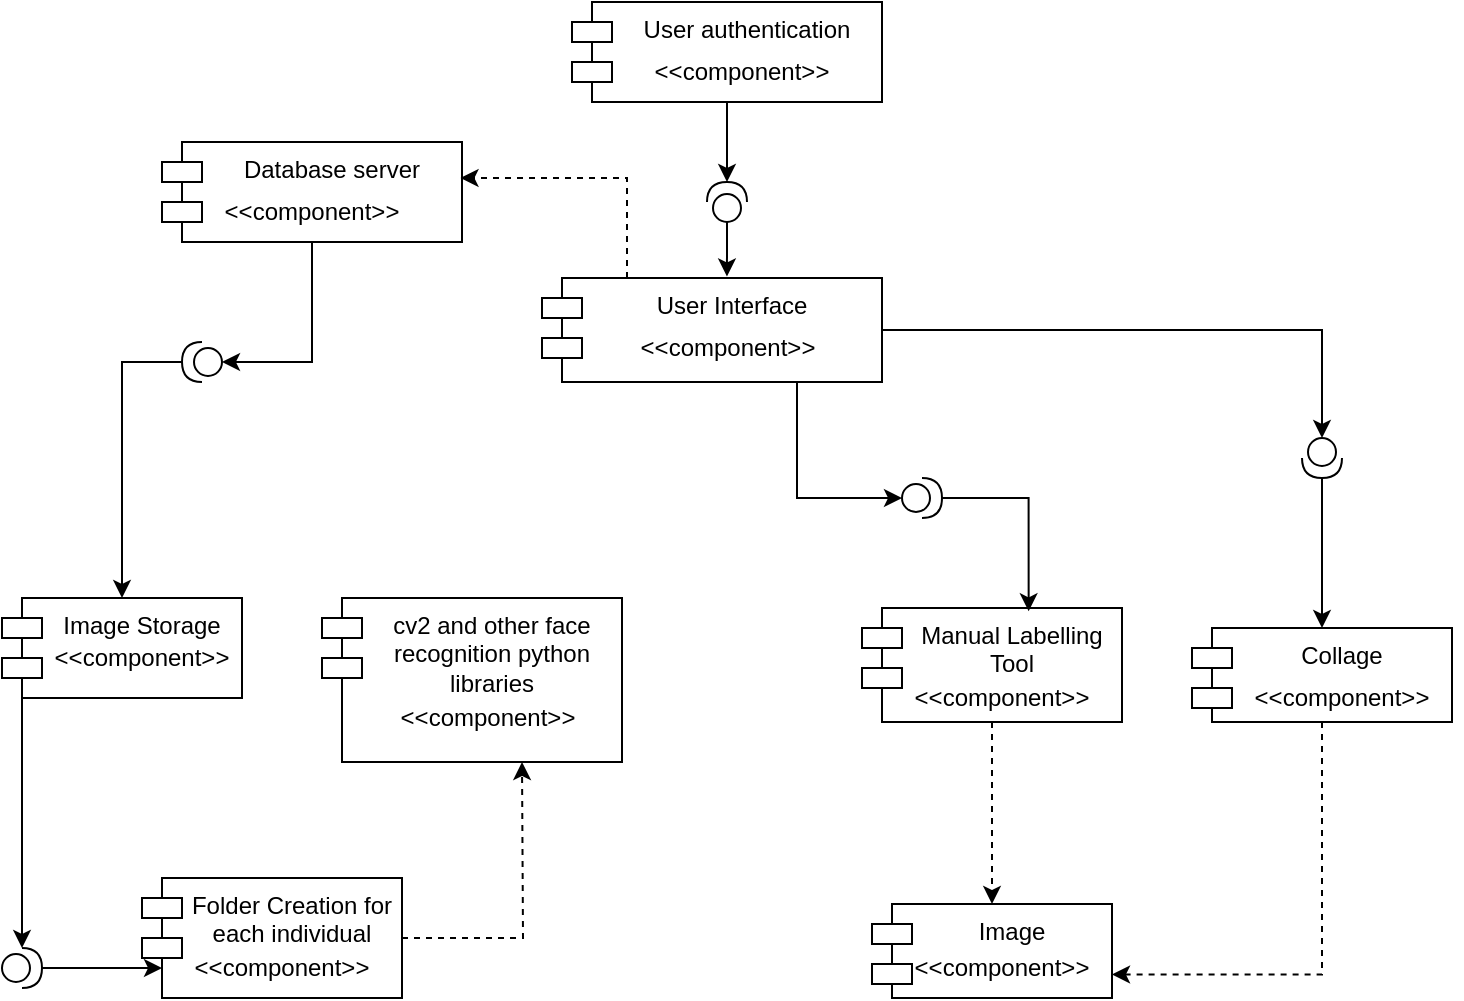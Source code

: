 <mxfile version="24.2.1" type="device">
  <diagram name="Page-1" id="Brk5arsTvS6AG7diQlta">
    <mxGraphModel dx="1049" dy="612" grid="1" gridSize="10" guides="1" tooltips="1" connect="1" arrows="1" fold="1" page="1" pageScale="1" pageWidth="850" pageHeight="1100" math="0" shadow="0">
      <root>
        <mxCell id="0" />
        <mxCell id="1" parent="0" />
        <mxCell id="-X-PnORFt2Ks80rSETXd-1" value="User Interface" style="shape=module;align=left;spacingLeft=20;align=center;verticalAlign=top;whiteSpace=wrap;html=1;" vertex="1" parent="1">
          <mxGeometry x="330" y="158" width="170" height="52" as="geometry" />
        </mxCell>
        <mxCell id="-X-PnORFt2Ks80rSETXd-2" value="cv2 and other face recognition python libraries" style="shape=module;align=left;spacingLeft=20;align=center;verticalAlign=top;whiteSpace=wrap;html=1;" vertex="1" parent="1">
          <mxGeometry x="220" y="318" width="150" height="82" as="geometry" />
        </mxCell>
        <mxCell id="-X-PnORFt2Ks80rSETXd-39" style="edgeStyle=orthogonalEdgeStyle;rounded=0;orthogonalLoop=1;jettySize=auto;html=1;exitX=0;exitY=1;exitDx=10;exitDy=0;exitPerimeter=0;" edge="1" parent="1" source="-X-PnORFt2Ks80rSETXd-3" target="-X-PnORFt2Ks80rSETXd-38">
          <mxGeometry relative="1" as="geometry" />
        </mxCell>
        <mxCell id="-X-PnORFt2Ks80rSETXd-3" value="Image Storage" style="shape=module;align=left;spacingLeft=20;align=center;verticalAlign=top;whiteSpace=wrap;html=1;" vertex="1" parent="1">
          <mxGeometry x="60" y="318" width="120" height="50" as="geometry" />
        </mxCell>
        <mxCell id="-X-PnORFt2Ks80rSETXd-57" style="edgeStyle=orthogonalEdgeStyle;rounded=0;orthogonalLoop=1;jettySize=auto;html=1;exitX=1;exitY=0.5;exitDx=0;exitDy=0;dashed=1;" edge="1" parent="1" source="-X-PnORFt2Ks80rSETXd-4">
          <mxGeometry relative="1" as="geometry">
            <mxPoint x="320" y="400.0" as="targetPoint" />
          </mxGeometry>
        </mxCell>
        <mxCell id="-X-PnORFt2Ks80rSETXd-4" value="Folder Creation for each individual" style="shape=module;align=left;spacingLeft=20;align=center;verticalAlign=top;whiteSpace=wrap;html=1;" vertex="1" parent="1">
          <mxGeometry x="130" y="458" width="130" height="60" as="geometry" />
        </mxCell>
        <mxCell id="-X-PnORFt2Ks80rSETXd-62" style="edgeStyle=orthogonalEdgeStyle;rounded=0;orthogonalLoop=1;jettySize=auto;html=1;exitX=0.5;exitY=1;exitDx=0;exitDy=0;dashed=1;" edge="1" parent="1" source="-X-PnORFt2Ks80rSETXd-5" target="-X-PnORFt2Ks80rSETXd-7">
          <mxGeometry relative="1" as="geometry" />
        </mxCell>
        <mxCell id="-X-PnORFt2Ks80rSETXd-5" value="Manual Labelling Tool" style="shape=module;align=left;spacingLeft=20;align=center;verticalAlign=top;whiteSpace=wrap;html=1;" vertex="1" parent="1">
          <mxGeometry x="490" y="323" width="130" height="57" as="geometry" />
        </mxCell>
        <mxCell id="-X-PnORFt2Ks80rSETXd-66" style="edgeStyle=orthogonalEdgeStyle;rounded=0;orthogonalLoop=1;jettySize=auto;html=1;exitX=0.5;exitY=1;exitDx=0;exitDy=0;entryX=1;entryY=0.75;entryDx=0;entryDy=0;dashed=1;" edge="1" parent="1" source="-X-PnORFt2Ks80rSETXd-6" target="-X-PnORFt2Ks80rSETXd-7">
          <mxGeometry relative="1" as="geometry" />
        </mxCell>
        <mxCell id="-X-PnORFt2Ks80rSETXd-6" value="Collage" style="shape=module;align=left;spacingLeft=20;align=center;verticalAlign=top;whiteSpace=wrap;html=1;" vertex="1" parent="1">
          <mxGeometry x="655" y="333" width="130" height="47" as="geometry" />
        </mxCell>
        <mxCell id="-X-PnORFt2Ks80rSETXd-7" value="Image" style="shape=module;align=left;spacingLeft=20;align=center;verticalAlign=top;whiteSpace=wrap;html=1;" vertex="1" parent="1">
          <mxGeometry x="495" y="471" width="120" height="47" as="geometry" />
        </mxCell>
        <mxCell id="-X-PnORFt2Ks80rSETXd-23" value="" style="shape=providedRequiredInterface;html=1;verticalLabelPosition=bottom;sketch=0;rotation=0;" vertex="1" parent="1">
          <mxGeometry x="510" y="258" width="20" height="20" as="geometry" />
        </mxCell>
        <mxCell id="-X-PnORFt2Ks80rSETXd-24" style="edgeStyle=orthogonalEdgeStyle;rounded=0;orthogonalLoop=1;jettySize=auto;html=1;exitX=0.75;exitY=1;exitDx=0;exitDy=0;entryX=0;entryY=0.5;entryDx=0;entryDy=0;entryPerimeter=0;" edge="1" parent="1" source="-X-PnORFt2Ks80rSETXd-1" target="-X-PnORFt2Ks80rSETXd-23">
          <mxGeometry relative="1" as="geometry" />
        </mxCell>
        <mxCell id="-X-PnORFt2Ks80rSETXd-25" style="edgeStyle=orthogonalEdgeStyle;rounded=0;orthogonalLoop=1;jettySize=auto;html=1;exitX=1;exitY=0.5;exitDx=0;exitDy=0;exitPerimeter=0;entryX=0.641;entryY=0.029;entryDx=0;entryDy=0;entryPerimeter=0;" edge="1" parent="1" source="-X-PnORFt2Ks80rSETXd-23" target="-X-PnORFt2Ks80rSETXd-5">
          <mxGeometry relative="1" as="geometry" />
        </mxCell>
        <mxCell id="-X-PnORFt2Ks80rSETXd-29" style="edgeStyle=orthogonalEdgeStyle;rounded=0;orthogonalLoop=1;jettySize=auto;html=1;exitX=1;exitY=0.5;exitDx=0;exitDy=0;exitPerimeter=0;entryX=0.5;entryY=0;entryDx=0;entryDy=0;" edge="1" parent="1" source="-X-PnORFt2Ks80rSETXd-26" target="-X-PnORFt2Ks80rSETXd-6">
          <mxGeometry relative="1" as="geometry" />
        </mxCell>
        <mxCell id="-X-PnORFt2Ks80rSETXd-26" value="" style="shape=providedRequiredInterface;html=1;verticalLabelPosition=bottom;sketch=0;rotation=90;" vertex="1" parent="1">
          <mxGeometry x="710" y="238" width="20" height="20" as="geometry" />
        </mxCell>
        <mxCell id="-X-PnORFt2Ks80rSETXd-30" value="User authentication" style="shape=module;align=left;spacingLeft=20;align=center;verticalAlign=top;whiteSpace=wrap;html=1;" vertex="1" parent="1">
          <mxGeometry x="345" y="20" width="155" height="50" as="geometry" />
        </mxCell>
        <mxCell id="-X-PnORFt2Ks80rSETXd-31" value="" style="shape=providedRequiredInterface;html=1;verticalLabelPosition=bottom;sketch=0;rotation=-90;" vertex="1" parent="1">
          <mxGeometry x="412.5" y="110" width="20" height="20" as="geometry" />
        </mxCell>
        <mxCell id="-X-PnORFt2Ks80rSETXd-32" style="edgeStyle=orthogonalEdgeStyle;rounded=0;orthogonalLoop=1;jettySize=auto;html=1;exitX=0.5;exitY=1;exitDx=0;exitDy=0;entryX=1;entryY=0.5;entryDx=0;entryDy=0;entryPerimeter=0;" edge="1" parent="1" source="-X-PnORFt2Ks80rSETXd-30" target="-X-PnORFt2Ks80rSETXd-31">
          <mxGeometry relative="1" as="geometry" />
        </mxCell>
        <mxCell id="-X-PnORFt2Ks80rSETXd-33" style="edgeStyle=orthogonalEdgeStyle;rounded=0;orthogonalLoop=1;jettySize=auto;html=1;exitX=0;exitY=0.5;exitDx=0;exitDy=0;exitPerimeter=0;entryX=0.544;entryY=-0.015;entryDx=0;entryDy=0;entryPerimeter=0;" edge="1" parent="1" source="-X-PnORFt2Ks80rSETXd-31" target="-X-PnORFt2Ks80rSETXd-1">
          <mxGeometry relative="1" as="geometry" />
        </mxCell>
        <mxCell id="-X-PnORFt2Ks80rSETXd-34" value="Database server" style="shape=module;align=left;spacingLeft=20;align=center;verticalAlign=top;whiteSpace=wrap;html=1;" vertex="1" parent="1">
          <mxGeometry x="140" y="90" width="150" height="50" as="geometry" />
        </mxCell>
        <mxCell id="-X-PnORFt2Ks80rSETXd-36" style="edgeStyle=orthogonalEdgeStyle;rounded=0;orthogonalLoop=1;jettySize=auto;html=1;exitX=0.25;exitY=0;exitDx=0;exitDy=0;entryX=0.995;entryY=0.36;entryDx=0;entryDy=0;entryPerimeter=0;dashed=1;" edge="1" parent="1" source="-X-PnORFt2Ks80rSETXd-1" target="-X-PnORFt2Ks80rSETXd-34">
          <mxGeometry relative="1" as="geometry" />
        </mxCell>
        <mxCell id="-X-PnORFt2Ks80rSETXd-38" value="" style="shape=providedRequiredInterface;html=1;verticalLabelPosition=bottom;sketch=0;" vertex="1" parent="1">
          <mxGeometry x="60" y="493" width="20" height="20" as="geometry" />
        </mxCell>
        <mxCell id="-X-PnORFt2Ks80rSETXd-40" style="edgeStyle=orthogonalEdgeStyle;rounded=0;orthogonalLoop=1;jettySize=auto;html=1;exitX=1;exitY=0.5;exitDx=0;exitDy=0;exitPerimeter=0;entryX=0;entryY=0.75;entryDx=10;entryDy=0;entryPerimeter=0;" edge="1" parent="1" source="-X-PnORFt2Ks80rSETXd-38" target="-X-PnORFt2Ks80rSETXd-4">
          <mxGeometry relative="1" as="geometry" />
        </mxCell>
        <mxCell id="-X-PnORFt2Ks80rSETXd-41" value="&amp;lt;&amp;lt;component&amp;gt;&amp;gt;" style="text;html=1;align=center;verticalAlign=middle;whiteSpace=wrap;rounded=0;" vertex="1" parent="1">
          <mxGeometry x="370" y="50" width="120" height="10" as="geometry" />
        </mxCell>
        <mxCell id="-X-PnORFt2Ks80rSETXd-43" value="&amp;lt;&amp;lt;component&amp;gt;&amp;gt;" style="text;html=1;align=center;verticalAlign=middle;whiteSpace=wrap;rounded=0;" vertex="1" parent="1">
          <mxGeometry x="155" y="120" width="120" height="10" as="geometry" />
        </mxCell>
        <mxCell id="-X-PnORFt2Ks80rSETXd-44" value="&amp;lt;&amp;lt;component&amp;gt;&amp;gt;" style="text;html=1;align=center;verticalAlign=middle;whiteSpace=wrap;rounded=0;" vertex="1" parent="1">
          <mxGeometry x="362.5" y="188" width="120" height="10" as="geometry" />
        </mxCell>
        <mxCell id="-X-PnORFt2Ks80rSETXd-45" value="&amp;lt;&amp;lt;component&amp;gt;&amp;gt;" style="text;html=1;align=center;verticalAlign=middle;whiteSpace=wrap;rounded=0;" vertex="1" parent="1">
          <mxGeometry x="70" y="343" width="120" height="10" as="geometry" />
        </mxCell>
        <mxCell id="-X-PnORFt2Ks80rSETXd-46" value="&amp;lt;&amp;lt;component&amp;gt;&amp;gt;" style="text;html=1;align=center;verticalAlign=middle;whiteSpace=wrap;rounded=0;" vertex="1" parent="1">
          <mxGeometry x="140" y="498" width="120" height="10" as="geometry" />
        </mxCell>
        <mxCell id="-X-PnORFt2Ks80rSETXd-47" value="&amp;lt;&amp;lt;component&amp;gt;&amp;gt;" style="text;html=1;align=center;verticalAlign=middle;whiteSpace=wrap;rounded=0;" vertex="1" parent="1">
          <mxGeometry x="242.5" y="373" width="120" height="10" as="geometry" />
        </mxCell>
        <mxCell id="-X-PnORFt2Ks80rSETXd-53" value="&amp;lt;&amp;lt;component&amp;gt;&amp;gt;" style="text;html=1;align=center;verticalAlign=middle;whiteSpace=wrap;rounded=0;" vertex="1" parent="1">
          <mxGeometry x="500" y="363" width="120" height="10" as="geometry" />
        </mxCell>
        <mxCell id="-X-PnORFt2Ks80rSETXd-54" value="&amp;lt;&amp;lt;component&amp;gt;&amp;gt;" style="text;html=1;align=center;verticalAlign=middle;whiteSpace=wrap;rounded=0;" vertex="1" parent="1">
          <mxGeometry x="670" y="363" width="120" height="10" as="geometry" />
        </mxCell>
        <mxCell id="-X-PnORFt2Ks80rSETXd-55" value="&amp;lt;&amp;lt;component&amp;gt;&amp;gt;" style="text;html=1;align=center;verticalAlign=middle;whiteSpace=wrap;rounded=0;" vertex="1" parent="1">
          <mxGeometry x="500" y="498" width="120" height="10" as="geometry" />
        </mxCell>
        <mxCell id="-X-PnORFt2Ks80rSETXd-59" style="edgeStyle=orthogonalEdgeStyle;rounded=0;orthogonalLoop=1;jettySize=auto;html=1;exitX=0.5;exitY=1;exitDx=0;exitDy=0;entryX=0;entryY=0.5;entryDx=0;entryDy=0;entryPerimeter=0;" edge="1" parent="1" source="-X-PnORFt2Ks80rSETXd-34" target="-X-PnORFt2Ks80rSETXd-16">
          <mxGeometry relative="1" as="geometry" />
        </mxCell>
        <mxCell id="-X-PnORFt2Ks80rSETXd-61" style="edgeStyle=orthogonalEdgeStyle;rounded=0;orthogonalLoop=1;jettySize=auto;html=1;exitX=1;exitY=0.5;exitDx=0;exitDy=0;exitPerimeter=0;" edge="1" parent="1" source="-X-PnORFt2Ks80rSETXd-16" target="-X-PnORFt2Ks80rSETXd-3">
          <mxGeometry relative="1" as="geometry" />
        </mxCell>
        <mxCell id="-X-PnORFt2Ks80rSETXd-16" value="" style="shape=providedRequiredInterface;html=1;verticalLabelPosition=bottom;sketch=0;rotation=-180;" vertex="1" parent="1">
          <mxGeometry x="150" y="190" width="20" height="20" as="geometry" />
        </mxCell>
        <mxCell id="-X-PnORFt2Ks80rSETXd-64" style="edgeStyle=orthogonalEdgeStyle;rounded=0;orthogonalLoop=1;jettySize=auto;html=1;exitX=1;exitY=0.5;exitDx=0;exitDy=0;entryX=0;entryY=0.5;entryDx=0;entryDy=0;entryPerimeter=0;" edge="1" parent="1" source="-X-PnORFt2Ks80rSETXd-1" target="-X-PnORFt2Ks80rSETXd-26">
          <mxGeometry relative="1" as="geometry" />
        </mxCell>
      </root>
    </mxGraphModel>
  </diagram>
</mxfile>
